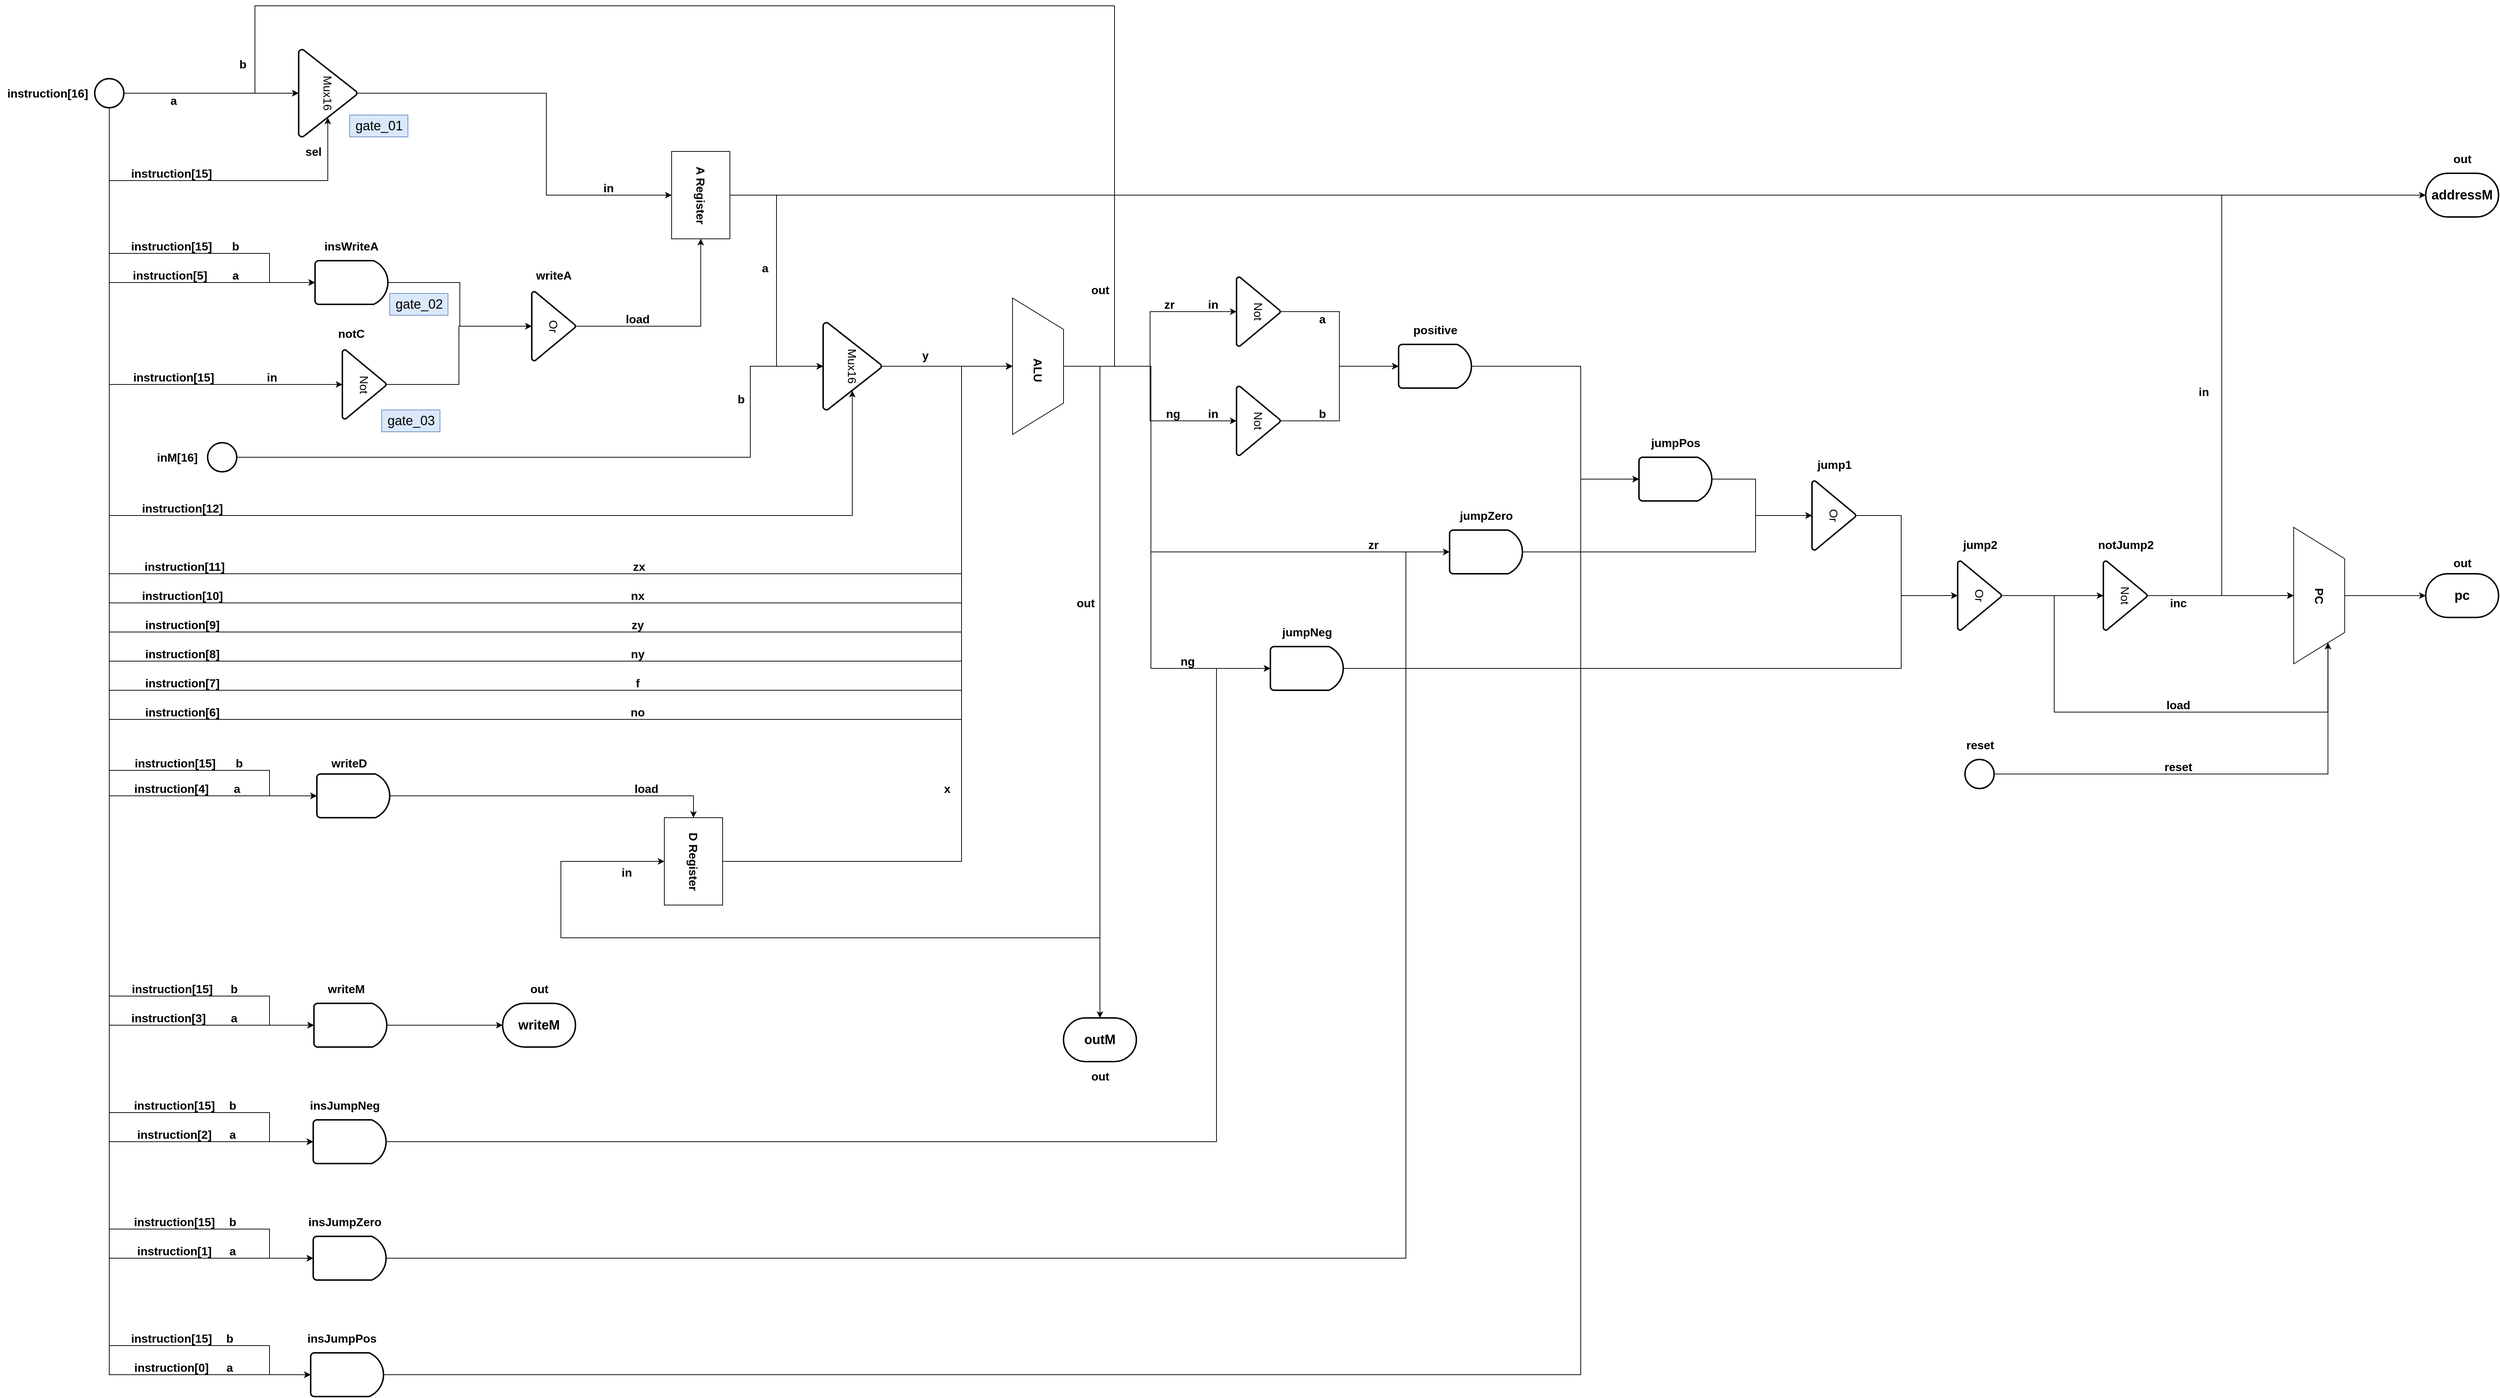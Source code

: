 <mxfile version="17.4.6" type="device"><diagram id="M8ErJZarfprn00fFAe0b" name="Page-1"><mxGraphModel dx="3550" dy="1270" grid="1" gridSize="10" guides="1" tooltips="1" connect="1" arrows="1" fold="1" page="1" pageScale="1" pageWidth="827" pageHeight="1169" math="0" shadow="0"><root><mxCell id="0"/><mxCell id="1" parent="0"/><mxCell id="nbXC6So5q-EZ1UPwCd8--90" style="edgeStyle=orthogonalEdgeStyle;rounded=0;orthogonalLoop=1;jettySize=auto;html=1;fontSize=16;entryX=0.5;entryY=1;entryDx=0;entryDy=0;entryPerimeter=0;exitX=1;exitY=0.5;exitDx=0;exitDy=0;exitPerimeter=0;" parent="1" source="nbXC6So5q-EZ1UPwCd8--1" target="nbXC6So5q-EZ1UPwCd8--88" edge="1"><mxGeometry relative="1" as="geometry"><mxPoint x="850" y="660" as="targetPoint"/><mxPoint x="320" y="670" as="sourcePoint"/><Array as="points"><mxPoint x="940" y="680"/><mxPoint x="940" y="555"/></Array></mxGeometry></mxCell><mxCell id="nbXC6So5q-EZ1UPwCd8--1" value="" style="strokeWidth=2;html=1;shape=mxgraph.flowchart.start_2;whiteSpace=wrap;" parent="1" vertex="1"><mxGeometry x="195" y="660" width="40" height="40" as="geometry"/></mxCell><mxCell id="nbXC6So5q-EZ1UPwCd8--2" value="inM[16]" style="text;html=1;align=center;verticalAlign=middle;resizable=0;points=[];autosize=1;strokeColor=none;fillColor=none;fontStyle=1;fontSize=16;" parent="1" vertex="1"><mxGeometry x="117.5" y="670" width="70" height="20" as="geometry"/></mxCell><mxCell id="nbXC6So5q-EZ1UPwCd8--8" style="edgeStyle=orthogonalEdgeStyle;rounded=0;orthogonalLoop=1;jettySize=auto;html=1;fontSize=16;" parent="1" source="nbXC6So5q-EZ1UPwCd8--3" target="nbXC6So5q-EZ1UPwCd8--7" edge="1"><mxGeometry relative="1" as="geometry"/></mxCell><mxCell id="nbXC6So5q-EZ1UPwCd8--9" style="edgeStyle=orthogonalEdgeStyle;rounded=0;orthogonalLoop=1;jettySize=auto;html=1;entryX=0.78;entryY=0.5;entryDx=0;entryDy=0;entryPerimeter=0;fontSize=16;" parent="1" source="nbXC6So5q-EZ1UPwCd8--3" target="nbXC6So5q-EZ1UPwCd8--7" edge="1"><mxGeometry relative="1" as="geometry"><Array as="points"><mxPoint x="60" y="300"/><mxPoint x="360" y="300"/></Array></mxGeometry></mxCell><mxCell id="nbXC6So5q-EZ1UPwCd8--56" style="edgeStyle=orthogonalEdgeStyle;rounded=0;orthogonalLoop=1;jettySize=auto;html=1;entryX=0;entryY=0.5;entryDx=0;entryDy=0;entryPerimeter=0;fontSize=16;exitX=0.5;exitY=1;exitDx=0;exitDy=0;exitPerimeter=0;" parent="1" source="nbXC6So5q-EZ1UPwCd8--3" target="nbXC6So5q-EZ1UPwCd8--32" edge="1"><mxGeometry relative="1" as="geometry"/></mxCell><mxCell id="nbXC6So5q-EZ1UPwCd8--59" style="edgeStyle=orthogonalEdgeStyle;rounded=0;orthogonalLoop=1;jettySize=auto;html=1;entryX=0.5;entryY=1;entryDx=0;entryDy=0;entryPerimeter=0;fontSize=16;exitX=0.5;exitY=1;exitDx=0;exitDy=0;exitPerimeter=0;" parent="1" source="nbXC6So5q-EZ1UPwCd8--3" target="nbXC6So5q-EZ1UPwCd8--43" edge="1"><mxGeometry relative="1" as="geometry"/></mxCell><mxCell id="nbXC6So5q-EZ1UPwCd8--62" style="edgeStyle=orthogonalEdgeStyle;rounded=0;orthogonalLoop=1;jettySize=auto;html=1;entryX=0;entryY=0.5;entryDx=0;entryDy=0;entryPerimeter=0;fontSize=16;" parent="1" source="nbXC6So5q-EZ1UPwCd8--3" target="nbXC6So5q-EZ1UPwCd8--32" edge="1"><mxGeometry relative="1" as="geometry"><Array as="points"><mxPoint x="60" y="400"/><mxPoint x="280" y="400"/><mxPoint x="280" y="440"/></Array></mxGeometry></mxCell><mxCell id="nbXC6So5q-EZ1UPwCd8--84" style="edgeStyle=orthogonalEdgeStyle;rounded=0;orthogonalLoop=1;jettySize=auto;html=1;entryX=0;entryY=0.5;entryDx=0;entryDy=0;entryPerimeter=0;fontSize=16;" parent="1" source="nbXC6So5q-EZ1UPwCd8--3" target="nbXC6So5q-EZ1UPwCd8--22" edge="1"><mxGeometry relative="1" as="geometry"><Array as="points"><mxPoint x="60" y="1145"/></Array></mxGeometry></mxCell><mxCell id="nbXC6So5q-EZ1UPwCd8--85" style="edgeStyle=orthogonalEdgeStyle;rounded=0;orthogonalLoop=1;jettySize=auto;html=1;entryX=0;entryY=0.5;entryDx=0;entryDy=0;entryPerimeter=0;fontSize=16;" parent="1" source="nbXC6So5q-EZ1UPwCd8--3" target="nbXC6So5q-EZ1UPwCd8--22" edge="1"><mxGeometry relative="1" as="geometry"><Array as="points"><mxPoint x="60" y="1110"/><mxPoint x="280" y="1110"/><mxPoint x="280" y="1145"/></Array></mxGeometry></mxCell><mxCell id="nbXC6So5q-EZ1UPwCd8--86" style="edgeStyle=orthogonalEdgeStyle;rounded=0;orthogonalLoop=1;jettySize=auto;html=1;entryX=0;entryY=0.5;entryDx=0;entryDy=0;entryPerimeter=0;fontSize=16;" parent="1" source="nbXC6So5q-EZ1UPwCd8--3" target="nbXC6So5q-EZ1UPwCd8--13" edge="1"><mxGeometry relative="1" as="geometry"><Array as="points"><mxPoint x="60" y="1460"/></Array></mxGeometry></mxCell><mxCell id="nbXC6So5q-EZ1UPwCd8--87" style="edgeStyle=orthogonalEdgeStyle;rounded=0;orthogonalLoop=1;jettySize=auto;html=1;entryX=0;entryY=0.5;entryDx=0;entryDy=0;entryPerimeter=0;fontSize=16;" parent="1" source="nbXC6So5q-EZ1UPwCd8--3" target="nbXC6So5q-EZ1UPwCd8--13" edge="1"><mxGeometry relative="1" as="geometry"><Array as="points"><mxPoint x="60" y="1420"/><mxPoint x="280" y="1420"/><mxPoint x="280" y="1460"/></Array></mxGeometry></mxCell><mxCell id="nbXC6So5q-EZ1UPwCd8--95" style="edgeStyle=orthogonalEdgeStyle;rounded=0;orthogonalLoop=1;jettySize=auto;html=1;entryX=0.78;entryY=0.5;entryDx=0;entryDy=0;entryPerimeter=0;fontSize=16;startArrow=none;exitX=0.5;exitY=1;exitDx=0;exitDy=0;exitPerimeter=0;" parent="1" source="nbXC6So5q-EZ1UPwCd8--3" target="nbXC6So5q-EZ1UPwCd8--88" edge="1"><mxGeometry relative="1" as="geometry"><Array as="points"><mxPoint x="60" y="760"/><mxPoint x="1080" y="760"/></Array></mxGeometry></mxCell><mxCell id="nbXC6So5q-EZ1UPwCd8--103" style="edgeStyle=orthogonalEdgeStyle;rounded=0;orthogonalLoop=1;jettySize=auto;html=1;entryX=0.5;entryY=0;entryDx=0;entryDy=0;fontSize=16;startArrow=none;exitX=0.5;exitY=1;exitDx=0;exitDy=0;exitPerimeter=0;" parent="1" source="nbXC6So5q-EZ1UPwCd8--3" target="nbXC6So5q-EZ1UPwCd8--76" edge="1"><mxGeometry relative="1" as="geometry"><Array as="points"><mxPoint x="60" y="840"/><mxPoint x="1230" y="840"/><mxPoint x="1230" y="555"/></Array></mxGeometry></mxCell><mxCell id="nbXC6So5q-EZ1UPwCd8--104" style="edgeStyle=orthogonalEdgeStyle;rounded=0;orthogonalLoop=1;jettySize=auto;html=1;entryX=0.5;entryY=0;entryDx=0;entryDy=0;fontSize=16;" parent="1" source="nbXC6So5q-EZ1UPwCd8--3" target="nbXC6So5q-EZ1UPwCd8--76" edge="1"><mxGeometry relative="1" as="geometry"><Array as="points"><mxPoint x="60" y="880"/><mxPoint x="1230" y="880"/><mxPoint x="1230" y="555"/></Array></mxGeometry></mxCell><mxCell id="nbXC6So5q-EZ1UPwCd8--105" style="edgeStyle=orthogonalEdgeStyle;rounded=0;orthogonalLoop=1;jettySize=auto;html=1;entryX=0.5;entryY=0;entryDx=0;entryDy=0;fontSize=16;" parent="1" source="nbXC6So5q-EZ1UPwCd8--3" target="nbXC6So5q-EZ1UPwCd8--76" edge="1"><mxGeometry relative="1" as="geometry"><Array as="points"><mxPoint x="60" y="920"/><mxPoint x="1230" y="920"/><mxPoint x="1230" y="555"/></Array></mxGeometry></mxCell><mxCell id="nbXC6So5q-EZ1UPwCd8--106" style="edgeStyle=orthogonalEdgeStyle;rounded=0;orthogonalLoop=1;jettySize=auto;html=1;entryX=0.5;entryY=0;entryDx=0;entryDy=0;fontSize=16;startArrow=none;exitX=0.5;exitY=1;exitDx=0;exitDy=0;exitPerimeter=0;" parent="1" source="nbXC6So5q-EZ1UPwCd8--3" target="nbXC6So5q-EZ1UPwCd8--76" edge="1"><mxGeometry relative="1" as="geometry"><Array as="points"><mxPoint x="60" y="960"/><mxPoint x="1230" y="960"/><mxPoint x="1230" y="555"/></Array></mxGeometry></mxCell><mxCell id="nbXC6So5q-EZ1UPwCd8--107" style="edgeStyle=orthogonalEdgeStyle;rounded=0;orthogonalLoop=1;jettySize=auto;html=1;entryX=0.5;entryY=0;entryDx=0;entryDy=0;fontSize=16;" parent="1" source="nbXC6So5q-EZ1UPwCd8--3" target="nbXC6So5q-EZ1UPwCd8--76" edge="1"><mxGeometry relative="1" as="geometry"><Array as="points"><mxPoint x="60" y="1000"/><mxPoint x="1230" y="1000"/><mxPoint x="1230" y="555"/></Array></mxGeometry></mxCell><mxCell id="nbXC6So5q-EZ1UPwCd8--108" style="edgeStyle=orthogonalEdgeStyle;rounded=0;orthogonalLoop=1;jettySize=auto;html=1;entryX=0.5;entryY=0;entryDx=0;entryDy=0;fontSize=16;startArrow=none;exitX=0.5;exitY=1;exitDx=0;exitDy=0;exitPerimeter=0;" parent="1" source="nbXC6So5q-EZ1UPwCd8--3" target="nbXC6So5q-EZ1UPwCd8--76" edge="1"><mxGeometry relative="1" as="geometry"><Array as="points"><mxPoint x="60" y="1040"/><mxPoint x="1230" y="1040"/><mxPoint x="1230" y="555"/></Array></mxGeometry></mxCell><mxCell id="7ASzj6v2sNFbcgBbg1hA-2" style="edgeStyle=orthogonalEdgeStyle;rounded=0;orthogonalLoop=1;jettySize=auto;html=1;entryX=0;entryY=0.5;entryDx=0;entryDy=0;entryPerimeter=0;" edge="1" parent="1" source="nbXC6So5q-EZ1UPwCd8--3" target="7ASzj6v2sNFbcgBbg1hA-1"><mxGeometry relative="1" as="geometry"><Array as="points"><mxPoint x="60" y="1620"/></Array></mxGeometry></mxCell><mxCell id="7ASzj6v2sNFbcgBbg1hA-3" style="edgeStyle=orthogonalEdgeStyle;rounded=0;orthogonalLoop=1;jettySize=auto;html=1;entryX=0;entryY=0.5;entryDx=0;entryDy=0;entryPerimeter=0;" edge="1" parent="1" source="nbXC6So5q-EZ1UPwCd8--3" target="7ASzj6v2sNFbcgBbg1hA-1"><mxGeometry relative="1" as="geometry"><Array as="points"><mxPoint x="60" y="1580"/><mxPoint x="280" y="1580"/><mxPoint x="280" y="1620"/></Array></mxGeometry></mxCell><mxCell id="7ASzj6v2sNFbcgBbg1hA-16" style="edgeStyle=orthogonalEdgeStyle;rounded=0;orthogonalLoop=1;jettySize=auto;html=1;entryX=0;entryY=0.5;entryDx=0;entryDy=0;entryPerimeter=0;" edge="1" parent="1" source="nbXC6So5q-EZ1UPwCd8--3" target="7ASzj6v2sNFbcgBbg1hA-10"><mxGeometry relative="1" as="geometry"><Array as="points"><mxPoint x="60" y="1780"/></Array></mxGeometry></mxCell><mxCell id="7ASzj6v2sNFbcgBbg1hA-17" style="edgeStyle=orthogonalEdgeStyle;rounded=0;orthogonalLoop=1;jettySize=auto;html=1;entryX=0;entryY=0.5;entryDx=0;entryDy=0;entryPerimeter=0;" edge="1" parent="1" source="nbXC6So5q-EZ1UPwCd8--3" target="7ASzj6v2sNFbcgBbg1hA-10"><mxGeometry relative="1" as="geometry"><Array as="points"><mxPoint x="60" y="1740"/><mxPoint x="280" y="1740"/><mxPoint x="280" y="1780"/></Array></mxGeometry></mxCell><mxCell id="7ASzj6v2sNFbcgBbg1hA-26" style="edgeStyle=orthogonalEdgeStyle;rounded=0;orthogonalLoop=1;jettySize=auto;html=1;entryX=0;entryY=0.5;entryDx=0;entryDy=0;entryPerimeter=0;" edge="1" parent="1" source="nbXC6So5q-EZ1UPwCd8--3" target="7ASzj6v2sNFbcgBbg1hA-20"><mxGeometry relative="1" as="geometry"><mxPoint x="-150" y="790" as="targetPoint"/><Array as="points"><mxPoint x="60" y="1940"/></Array></mxGeometry></mxCell><mxCell id="7ASzj6v2sNFbcgBbg1hA-27" style="edgeStyle=orthogonalEdgeStyle;rounded=0;orthogonalLoop=1;jettySize=auto;html=1;exitX=0.5;exitY=1;exitDx=0;exitDy=0;exitPerimeter=0;entryX=0;entryY=0.5;entryDx=0;entryDy=0;entryPerimeter=0;" edge="1" parent="1" source="nbXC6So5q-EZ1UPwCd8--3" target="7ASzj6v2sNFbcgBbg1hA-20"><mxGeometry relative="1" as="geometry"><mxPoint x="-110" y="830" as="targetPoint"/><Array as="points"><mxPoint x="60" y="1900"/><mxPoint x="280" y="1900"/><mxPoint x="280" y="1940"/></Array></mxGeometry></mxCell><mxCell id="nbXC6So5q-EZ1UPwCd8--3" value="" style="strokeWidth=2;html=1;shape=mxgraph.flowchart.start_2;whiteSpace=wrap;" parent="1" vertex="1"><mxGeometry x="40" y="160" width="40" height="40" as="geometry"/></mxCell><mxCell id="nbXC6So5q-EZ1UPwCd8--4" value="instruction[16]" style="text;html=1;align=center;verticalAlign=middle;resizable=0;points=[];autosize=1;strokeColor=none;fillColor=none;fontStyle=1;fontSize=16;" parent="1" vertex="1"><mxGeometry x="-90" y="170" width="130" height="20" as="geometry"/></mxCell><mxCell id="7ASzj6v2sNFbcgBbg1hA-62" style="edgeStyle=orthogonalEdgeStyle;rounded=0;orthogonalLoop=1;jettySize=auto;html=1;entryX=0;entryY=0.75;entryDx=0;entryDy=0;" edge="1" parent="1" source="nbXC6So5q-EZ1UPwCd8--5" target="7ASzj6v2sNFbcgBbg1hA-58"><mxGeometry relative="1" as="geometry"/></mxCell><mxCell id="nbXC6So5q-EZ1UPwCd8--5" value="" style="strokeWidth=2;html=1;shape=mxgraph.flowchart.start_2;whiteSpace=wrap;" parent="1" vertex="1"><mxGeometry x="2607.5" y="1095" width="40" height="40" as="geometry"/></mxCell><mxCell id="nbXC6So5q-EZ1UPwCd8--6" value="reset" style="text;html=1;align=center;verticalAlign=middle;resizable=0;points=[];autosize=1;strokeColor=none;fillColor=none;fontStyle=1;fontSize=16;" parent="1" vertex="1"><mxGeometry x="2602.5" y="1065" width="50" height="20" as="geometry"/></mxCell><mxCell id="nbXC6So5q-EZ1UPwCd8--67" style="edgeStyle=orthogonalEdgeStyle;rounded=0;orthogonalLoop=1;jettySize=auto;html=1;entryX=0;entryY=0.5;entryDx=0;entryDy=0;fontSize=16;" parent="1" source="nbXC6So5q-EZ1UPwCd8--7" target="nbXC6So5q-EZ1UPwCd8--65" edge="1"><mxGeometry relative="1" as="geometry"><Array as="points"><mxPoint x="660" y="180"/><mxPoint x="660" y="320"/></Array></mxGeometry></mxCell><mxCell id="nbXC6So5q-EZ1UPwCd8--7" value="Mux16" style="strokeWidth=2;html=1;shape=mxgraph.flowchart.extract_or_measurement;whiteSpace=wrap;fontSize=16;rotation=90;" parent="1" vertex="1"><mxGeometry x="300" y="140" width="120" height="80" as="geometry"/></mxCell><mxCell id="nbXC6So5q-EZ1UPwCd8--10" value="instruction[15]" style="text;html=1;align=center;verticalAlign=middle;resizable=0;points=[];autosize=1;strokeColor=none;fillColor=none;fontSize=16;fontStyle=1" parent="1" vertex="1"><mxGeometry x="80" y="280" width="130" height="20" as="geometry"/></mxCell><mxCell id="nbXC6So5q-EZ1UPwCd8--11" value="a" style="text;html=1;align=center;verticalAlign=middle;resizable=0;points=[];autosize=1;strokeColor=none;fillColor=none;fontSize=16;fontStyle=1" parent="1" vertex="1"><mxGeometry x="137.5" y="180" width="20" height="20" as="geometry"/></mxCell><mxCell id="nbXC6So5q-EZ1UPwCd8--12" value="sel" style="text;html=1;align=center;verticalAlign=middle;resizable=0;points=[];autosize=1;strokeColor=none;fillColor=none;fontSize=16;fontStyle=1" parent="1" vertex="1"><mxGeometry x="320" y="250" width="40" height="20" as="geometry"/></mxCell><mxCell id="7ASzj6v2sNFbcgBbg1hA-68" style="edgeStyle=orthogonalEdgeStyle;rounded=0;orthogonalLoop=1;jettySize=auto;html=1;entryX=0;entryY=0.5;entryDx=0;entryDy=0;entryPerimeter=0;fontSize=18;" edge="1" parent="1" source="nbXC6So5q-EZ1UPwCd8--13" target="7ASzj6v2sNFbcgBbg1hA-67"><mxGeometry relative="1" as="geometry"/></mxCell><mxCell id="nbXC6So5q-EZ1UPwCd8--13" value="" style="strokeWidth=2;html=1;shape=mxgraph.flowchart.delay;whiteSpace=wrap;fontSize=16;" parent="1" vertex="1"><mxGeometry x="341" y="1430" width="100" height="60" as="geometry"/></mxCell><mxCell id="nbXC6So5q-EZ1UPwCd8--15" value="instruction[3]" style="text;html=1;align=center;verticalAlign=middle;resizable=0;points=[];autosize=1;strokeColor=none;fillColor=none;fontSize=16;fontStyle=1" parent="1" vertex="1"><mxGeometry x="81" y="1440" width="120" height="20" as="geometry"/></mxCell><mxCell id="nbXC6So5q-EZ1UPwCd8--17" value="a" style="text;html=1;align=center;verticalAlign=middle;resizable=0;points=[];autosize=1;strokeColor=none;fillColor=none;fontSize=16;fontStyle=1" parent="1" vertex="1"><mxGeometry x="221" y="1440" width="20" height="20" as="geometry"/></mxCell><mxCell id="nbXC6So5q-EZ1UPwCd8--21" value="b" style="text;html=1;align=center;verticalAlign=middle;resizable=0;points=[];autosize=1;strokeColor=none;fillColor=none;fontSize=16;fontStyle=1" parent="1" vertex="1"><mxGeometry x="216" y="1400" width="30" height="20" as="geometry"/></mxCell><mxCell id="nbXC6So5q-EZ1UPwCd8--101" style="edgeStyle=orthogonalEdgeStyle;rounded=0;orthogonalLoop=1;jettySize=auto;html=1;exitX=1;exitY=0.5;exitDx=0;exitDy=0;exitPerimeter=0;entryX=0.5;entryY=0;entryDx=0;entryDy=0;fontSize=16;" parent="1" source="nbXC6So5q-EZ1UPwCd8--22" target="nbXC6So5q-EZ1UPwCd8--71" edge="1"><mxGeometry relative="1" as="geometry"/></mxCell><mxCell id="nbXC6So5q-EZ1UPwCd8--22" value="" style="strokeWidth=2;html=1;shape=mxgraph.flowchart.delay;whiteSpace=wrap;fontSize=16;" parent="1" vertex="1"><mxGeometry x="345" y="1115" width="100" height="60" as="geometry"/></mxCell><mxCell id="nbXC6So5q-EZ1UPwCd8--23" value="instruction[4]" style="text;html=1;align=center;verticalAlign=middle;resizable=0;points=[];autosize=1;strokeColor=none;fillColor=none;fontSize=16;fontStyle=1" parent="1" vertex="1"><mxGeometry x="85" y="1125" width="120" height="20" as="geometry"/></mxCell><mxCell id="nbXC6So5q-EZ1UPwCd8--25" value="a" style="text;html=1;align=center;verticalAlign=middle;resizable=0;points=[];autosize=1;strokeColor=none;fillColor=none;fontSize=16;fontStyle=1" parent="1" vertex="1"><mxGeometry x="225" y="1125" width="20" height="20" as="geometry"/></mxCell><mxCell id="nbXC6So5q-EZ1UPwCd8--26" value="instruction[15]" style="text;html=1;align=center;verticalAlign=middle;resizable=0;points=[];autosize=1;strokeColor=none;fillColor=none;fontSize=16;fontStyle=1" parent="1" vertex="1"><mxGeometry x="81" y="1400" width="130" height="20" as="geometry"/></mxCell><mxCell id="nbXC6So5q-EZ1UPwCd8--28" value="b" style="text;html=1;align=center;verticalAlign=middle;resizable=0;points=[];autosize=1;strokeColor=none;fillColor=none;fontSize=16;fontStyle=1" parent="1" vertex="1"><mxGeometry x="222.5" y="1090" width="30" height="20" as="geometry"/></mxCell><mxCell id="nbXC6So5q-EZ1UPwCd8--29" value="instruction[15]" style="text;html=1;align=center;verticalAlign=middle;resizable=0;points=[];autosize=1;strokeColor=none;fillColor=none;fontSize=16;fontStyle=1" parent="1" vertex="1"><mxGeometry x="85" y="1090" width="130" height="20" as="geometry"/></mxCell><mxCell id="nbXC6So5q-EZ1UPwCd8--50" value="" style="edgeStyle=orthogonalEdgeStyle;rounded=0;orthogonalLoop=1;jettySize=auto;html=1;fontSize=16;entryX=0.5;entryY=1;entryDx=0;entryDy=0;entryPerimeter=0;" parent="1" source="nbXC6So5q-EZ1UPwCd8--32" target="nbXC6So5q-EZ1UPwCd8--49" edge="1"><mxGeometry relative="1" as="geometry"/></mxCell><mxCell id="nbXC6So5q-EZ1UPwCd8--32" value="" style="strokeWidth=2;html=1;shape=mxgraph.flowchart.delay;whiteSpace=wrap;fontSize=16;" parent="1" vertex="1"><mxGeometry x="342.5" y="410" width="100" height="60" as="geometry"/></mxCell><mxCell id="nbXC6So5q-EZ1UPwCd8--35" value="instruction[15]" style="text;html=1;align=center;verticalAlign=middle;resizable=0;points=[];autosize=1;strokeColor=none;fillColor=none;fontSize=16;fontStyle=1" parent="1" vertex="1"><mxGeometry x="80" y="380" width="130" height="20" as="geometry"/></mxCell><mxCell id="nbXC6So5q-EZ1UPwCd8--36" value="b" style="text;html=1;align=center;verticalAlign=middle;resizable=0;points=[];autosize=1;strokeColor=none;fillColor=none;fontSize=16;fontStyle=1" parent="1" vertex="1"><mxGeometry x="217.5" y="380" width="30" height="20" as="geometry"/></mxCell><mxCell id="nbXC6So5q-EZ1UPwCd8--37" value="instruction[5]" style="text;html=1;align=center;verticalAlign=middle;resizable=0;points=[];autosize=1;strokeColor=none;fillColor=none;fontSize=16;fontStyle=1" parent="1" vertex="1"><mxGeometry x="82.5" y="420" width="120" height="20" as="geometry"/></mxCell><mxCell id="nbXC6So5q-EZ1UPwCd8--38" value="a" style="text;html=1;align=center;verticalAlign=middle;resizable=0;points=[];autosize=1;strokeColor=none;fillColor=none;fontSize=16;fontStyle=1" parent="1" vertex="1"><mxGeometry x="222.5" y="420" width="20" height="20" as="geometry"/></mxCell><mxCell id="nbXC6So5q-EZ1UPwCd8--39" value="writeM" style="text;html=1;align=center;verticalAlign=middle;resizable=0;points=[];autosize=1;strokeColor=none;fillColor=none;fontSize=16;fontStyle=1" parent="1" vertex="1"><mxGeometry x="350" y="1400" width="70" height="20" as="geometry"/></mxCell><mxCell id="nbXC6So5q-EZ1UPwCd8--40" value="writeD" style="text;html=1;align=center;verticalAlign=middle;resizable=0;points=[];autosize=1;strokeColor=none;fillColor=none;fontSize=16;fontStyle=1" parent="1" vertex="1"><mxGeometry x="359" y="1090" width="60" height="20" as="geometry"/></mxCell><mxCell id="nbXC6So5q-EZ1UPwCd8--41" value="insWriteA" style="text;html=1;align=center;verticalAlign=middle;resizable=0;points=[];autosize=1;strokeColor=none;fillColor=none;fontSize=16;fontStyle=1" parent="1" vertex="1"><mxGeometry x="346.5" y="380" width="90" height="20" as="geometry"/></mxCell><mxCell id="nbXC6So5q-EZ1UPwCd8--51" style="edgeStyle=orthogonalEdgeStyle;rounded=0;orthogonalLoop=1;jettySize=auto;html=1;fontSize=16;" parent="1" source="nbXC6So5q-EZ1UPwCd8--43" target="nbXC6So5q-EZ1UPwCd8--49" edge="1"><mxGeometry relative="1" as="geometry"/></mxCell><mxCell id="nbXC6So5q-EZ1UPwCd8--43" value="Not" style="strokeWidth=2;html=1;shape=mxgraph.flowchart.extract_or_measurement;whiteSpace=wrap;fontSize=16;rotation=90;" parent="1" vertex="1"><mxGeometry x="362.5" y="550" width="95" height="60" as="geometry"/></mxCell><mxCell id="nbXC6So5q-EZ1UPwCd8--45" value="instruction[15]" style="text;html=1;align=center;verticalAlign=middle;resizable=0;points=[];autosize=1;strokeColor=none;fillColor=none;fontSize=16;fontStyle=1" parent="1" vertex="1"><mxGeometry x="82.5" y="560" width="130" height="20" as="geometry"/></mxCell><mxCell id="nbXC6So5q-EZ1UPwCd8--48" value="in" style="text;html=1;align=center;verticalAlign=middle;resizable=0;points=[];autosize=1;strokeColor=none;fillColor=none;fontSize=16;fontStyle=1" parent="1" vertex="1"><mxGeometry x="267.5" y="560" width="30" height="20" as="geometry"/></mxCell><mxCell id="nbXC6So5q-EZ1UPwCd8--68" style="edgeStyle=orthogonalEdgeStyle;rounded=0;orthogonalLoop=1;jettySize=auto;html=1;entryX=0.5;entryY=1;entryDx=0;entryDy=0;fontSize=16;" parent="1" source="nbXC6So5q-EZ1UPwCd8--49" target="nbXC6So5q-EZ1UPwCd8--65" edge="1"><mxGeometry relative="1" as="geometry"/></mxCell><mxCell id="nbXC6So5q-EZ1UPwCd8--49" value="Or" style="strokeWidth=2;html=1;shape=mxgraph.flowchart.extract_or_measurement;whiteSpace=wrap;fontSize=16;rotation=90;" parent="1" vertex="1"><mxGeometry x="622.5" y="470" width="95" height="60" as="geometry"/></mxCell><mxCell id="nbXC6So5q-EZ1UPwCd8--52" value="notC" style="text;html=1;align=center;verticalAlign=middle;resizable=0;points=[];autosize=1;strokeColor=none;fillColor=none;fontSize=16;fontStyle=1" parent="1" vertex="1"><mxGeometry x="366.5" y="500" width="50" height="20" as="geometry"/></mxCell><mxCell id="nbXC6So5q-EZ1UPwCd8--53" value="writeA" style="text;html=1;align=center;verticalAlign=middle;resizable=0;points=[];autosize=1;strokeColor=none;fillColor=none;fontSize=16;fontStyle=1" parent="1" vertex="1"><mxGeometry x="640" y="420" width="60" height="20" as="geometry"/></mxCell><mxCell id="nbXC6So5q-EZ1UPwCd8--92" style="edgeStyle=orthogonalEdgeStyle;rounded=0;orthogonalLoop=1;jettySize=auto;html=1;entryX=0.5;entryY=1;entryDx=0;entryDy=0;entryPerimeter=0;fontSize=16;" parent="1" source="nbXC6So5q-EZ1UPwCd8--65" target="nbXC6So5q-EZ1UPwCd8--88" edge="1"><mxGeometry relative="1" as="geometry"/></mxCell><mxCell id="7ASzj6v2sNFbcgBbg1hA-63" style="edgeStyle=orthogonalEdgeStyle;rounded=0;orthogonalLoop=1;jettySize=auto;html=1;entryX=0.5;entryY=0;entryDx=0;entryDy=0;" edge="1" parent="1" source="nbXC6So5q-EZ1UPwCd8--65" target="7ASzj6v2sNFbcgBbg1hA-58"><mxGeometry relative="1" as="geometry"><mxPoint x="2490" y="330" as="targetPoint"/><Array as="points"><mxPoint x="2960" y="320"/><mxPoint x="2960" y="870"/></Array></mxGeometry></mxCell><mxCell id="7ASzj6v2sNFbcgBbg1hA-73" style="edgeStyle=orthogonalEdgeStyle;rounded=0;orthogonalLoop=1;jettySize=auto;html=1;fontSize=18;entryX=0;entryY=0.5;entryDx=0;entryDy=0;entryPerimeter=0;" edge="1" parent="1" source="nbXC6So5q-EZ1UPwCd8--65" target="7ASzj6v2sNFbcgBbg1hA-72"><mxGeometry relative="1" as="geometry"><mxPoint x="2450" y="290" as="targetPoint"/></mxGeometry></mxCell><mxCell id="nbXC6So5q-EZ1UPwCd8--65" value="" style="rounded=0;whiteSpace=wrap;html=1;fontSize=16;" parent="1" vertex="1"><mxGeometry x="832" y="260" width="80" height="120" as="geometry"/></mxCell><mxCell id="nbXC6So5q-EZ1UPwCd8--66" value="A Register" style="text;html=1;align=center;verticalAlign=middle;resizable=0;points=[];autosize=1;strokeColor=none;fillColor=none;fontSize=16;fontStyle=1;rotation=90;" parent="1" vertex="1"><mxGeometry x="827" y="310" width="90" height="20" as="geometry"/></mxCell><mxCell id="nbXC6So5q-EZ1UPwCd8--69" value="in" style="text;html=1;align=center;verticalAlign=middle;resizable=0;points=[];autosize=1;strokeColor=none;fillColor=none;fontSize=16;fontStyle=1" parent="1" vertex="1"><mxGeometry x="730" y="300" width="30" height="20" as="geometry"/></mxCell><mxCell id="nbXC6So5q-EZ1UPwCd8--70" value="load" style="text;html=1;align=center;verticalAlign=middle;resizable=0;points=[];autosize=1;strokeColor=none;fillColor=none;fontSize=16;fontStyle=1" parent="1" vertex="1"><mxGeometry x="760" y="480" width="50" height="20" as="geometry"/></mxCell><mxCell id="nbXC6So5q-EZ1UPwCd8--82" style="edgeStyle=orthogonalEdgeStyle;rounded=0;orthogonalLoop=1;jettySize=auto;html=1;fontSize=16;exitX=1;exitY=0.5;exitDx=0;exitDy=0;entryX=0.5;entryY=0;entryDx=0;entryDy=0;" parent="1" source="nbXC6So5q-EZ1UPwCd8--71" target="nbXC6So5q-EZ1UPwCd8--76" edge="1"><mxGeometry relative="1" as="geometry"><mxPoint x="1310" y="700" as="targetPoint"/><Array as="points"><mxPoint x="1230" y="1235"/><mxPoint x="1230" y="555"/></Array></mxGeometry></mxCell><mxCell id="nbXC6So5q-EZ1UPwCd8--71" value="" style="rounded=0;whiteSpace=wrap;html=1;fontSize=16;" parent="1" vertex="1"><mxGeometry x="822" y="1175" width="80" height="120" as="geometry"/></mxCell><mxCell id="nbXC6So5q-EZ1UPwCd8--72" value="D Register" style="text;html=1;align=center;verticalAlign=middle;resizable=0;points=[];autosize=1;strokeColor=none;fillColor=none;fontSize=16;fontStyle=1;rotation=90;" parent="1" vertex="1"><mxGeometry x="812" y="1225" width="100" height="20" as="geometry"/></mxCell><mxCell id="nbXC6So5q-EZ1UPwCd8--74" value="load" style="text;html=1;align=center;verticalAlign=middle;resizable=0;points=[];autosize=1;strokeColor=none;fillColor=none;fontSize=16;fontStyle=1" parent="1" vertex="1"><mxGeometry x="772" y="1125" width="50" height="20" as="geometry"/></mxCell><mxCell id="nbXC6So5q-EZ1UPwCd8--78" style="edgeStyle=orthogonalEdgeStyle;rounded=0;orthogonalLoop=1;jettySize=auto;html=1;fontSize=16;exitX=0.5;exitY=1;exitDx=0;exitDy=0;entryX=0;entryY=0.5;entryDx=0;entryDy=0;" parent="1" source="nbXC6So5q-EZ1UPwCd8--76" target="nbXC6So5q-EZ1UPwCd8--71" edge="1"><mxGeometry relative="1" as="geometry"><mxPoint x="680" y="1260" as="targetPoint"/><Array as="points"><mxPoint x="1420" y="555"/><mxPoint x="1420" y="1340"/><mxPoint x="680" y="1340"/><mxPoint x="680" y="1235"/></Array></mxGeometry></mxCell><mxCell id="nbXC6So5q-EZ1UPwCd8--80" style="edgeStyle=orthogonalEdgeStyle;rounded=0;orthogonalLoop=1;jettySize=auto;html=1;entryX=0.5;entryY=1;entryDx=0;entryDy=0;entryPerimeter=0;fontSize=16;exitX=0.5;exitY=1;exitDx=0;exitDy=0;" parent="1" source="nbXC6So5q-EZ1UPwCd8--76" target="nbXC6So5q-EZ1UPwCd8--7" edge="1"><mxGeometry relative="1" as="geometry"><Array as="points"><mxPoint x="1440" y="555"/><mxPoint x="1440" y="60"/><mxPoint x="260" y="60"/><mxPoint x="260" y="180"/></Array></mxGeometry></mxCell><mxCell id="yuiBS9D33r2ZkIuVCsqU-2" style="edgeStyle=orthogonalEdgeStyle;rounded=0;orthogonalLoop=1;jettySize=auto;html=1;entryX=0.5;entryY=1;entryDx=0;entryDy=0;entryPerimeter=0;" parent="1" source="nbXC6So5q-EZ1UPwCd8--76" target="yuiBS9D33r2ZkIuVCsqU-1" edge="1"><mxGeometry relative="1" as="geometry"/></mxCell><mxCell id="yuiBS9D33r2ZkIuVCsqU-7" style="edgeStyle=orthogonalEdgeStyle;rounded=0;orthogonalLoop=1;jettySize=auto;html=1;fontSize=16;" parent="1" source="nbXC6So5q-EZ1UPwCd8--76" target="yuiBS9D33r2ZkIuVCsqU-6" edge="1"><mxGeometry relative="1" as="geometry"/></mxCell><mxCell id="7ASzj6v2sNFbcgBbg1hA-37" style="edgeStyle=orthogonalEdgeStyle;rounded=0;orthogonalLoop=1;jettySize=auto;html=1;exitX=0.5;exitY=1;exitDx=0;exitDy=0;entryX=0;entryY=0.5;entryDx=0;entryDy=0;entryPerimeter=0;" edge="1" parent="1" source="nbXC6So5q-EZ1UPwCd8--76" target="7ASzj6v2sNFbcgBbg1hA-38"><mxGeometry relative="1" as="geometry"><mxPoint x="1680" y="910" as="targetPoint"/><Array as="points"><mxPoint x="1490" y="555"/><mxPoint x="1490" y="810"/></Array></mxGeometry></mxCell><mxCell id="7ASzj6v2sNFbcgBbg1hA-41" style="edgeStyle=orthogonalEdgeStyle;rounded=0;orthogonalLoop=1;jettySize=auto;html=1;exitX=0.5;exitY=1;exitDx=0;exitDy=0;entryX=0;entryY=0.5;entryDx=0;entryDy=0;entryPerimeter=0;" edge="1" parent="1" source="nbXC6So5q-EZ1UPwCd8--76" target="7ASzj6v2sNFbcgBbg1hA-42"><mxGeometry relative="1" as="geometry"><mxPoint x="1490" y="1100" as="targetPoint"/><Array as="points"><mxPoint x="1490" y="555"/><mxPoint x="1490" y="970"/></Array></mxGeometry></mxCell><mxCell id="7ASzj6v2sNFbcgBbg1hA-70" style="edgeStyle=orthogonalEdgeStyle;rounded=0;orthogonalLoop=1;jettySize=auto;html=1;entryX=0.5;entryY=0;entryDx=0;entryDy=0;entryPerimeter=0;fontSize=18;" edge="1" parent="1" target="7ASzj6v2sNFbcgBbg1hA-69"><mxGeometry relative="1" as="geometry"><mxPoint x="1380" y="555" as="sourcePoint"/><Array as="points"><mxPoint x="1420" y="555"/></Array></mxGeometry></mxCell><mxCell id="nbXC6So5q-EZ1UPwCd8--76" value="" style="verticalLabelPosition=middle;verticalAlign=middle;html=1;shape=trapezoid;perimeter=trapezoidPerimeter;whiteSpace=wrap;size=0.23;arcSize=10;flipV=1;labelPosition=center;align=center;fontSize=16;rotation=-90;" parent="1" vertex="1"><mxGeometry x="1241.25" y="520" width="187.5" height="70" as="geometry"/></mxCell><mxCell id="nbXC6So5q-EZ1UPwCd8--77" value="ALU" style="text;html=1;align=center;verticalAlign=middle;resizable=0;points=[];autosize=1;strokeColor=none;fillColor=none;fontSize=16;fontStyle=1;rotation=90;" parent="1" vertex="1"><mxGeometry x="1310" y="550" width="50" height="20" as="geometry"/></mxCell><mxCell id="nbXC6So5q-EZ1UPwCd8--79" value="in" style="text;html=1;align=center;verticalAlign=middle;resizable=0;points=[];autosize=1;strokeColor=none;fillColor=none;fontSize=16;fontStyle=1" parent="1" vertex="1"><mxGeometry x="755" y="1240" width="30" height="20" as="geometry"/></mxCell><mxCell id="nbXC6So5q-EZ1UPwCd8--81" value="b" style="text;html=1;align=center;verticalAlign=middle;resizable=0;points=[];autosize=1;strokeColor=none;fillColor=none;fontSize=16;fontStyle=1" parent="1" vertex="1"><mxGeometry x="227.5" y="130" width="30" height="20" as="geometry"/></mxCell><mxCell id="nbXC6So5q-EZ1UPwCd8--83" value="x" style="text;html=1;align=center;verticalAlign=middle;resizable=0;points=[];autosize=1;strokeColor=none;fillColor=none;fontSize=16;fontStyle=1" parent="1" vertex="1"><mxGeometry x="1200" y="1125" width="20" height="20" as="geometry"/></mxCell><mxCell id="nbXC6So5q-EZ1UPwCd8--98" style="edgeStyle=orthogonalEdgeStyle;rounded=0;orthogonalLoop=1;jettySize=auto;html=1;entryX=0.5;entryY=0;entryDx=0;entryDy=0;fontSize=16;" parent="1" source="nbXC6So5q-EZ1UPwCd8--88" target="nbXC6So5q-EZ1UPwCd8--76" edge="1"><mxGeometry relative="1" as="geometry"/></mxCell><mxCell id="nbXC6So5q-EZ1UPwCd8--88" value="Mux16" style="strokeWidth=2;html=1;shape=mxgraph.flowchart.extract_or_measurement;whiteSpace=wrap;fontSize=16;rotation=90;" parent="1" vertex="1"><mxGeometry x="1020" y="515" width="120" height="80" as="geometry"/></mxCell><mxCell id="nbXC6So5q-EZ1UPwCd8--91" value="b" style="text;html=1;align=center;verticalAlign=middle;resizable=0;points=[];autosize=1;strokeColor=none;fillColor=none;fontSize=16;fontStyle=1" parent="1" vertex="1"><mxGeometry x="912" y="590" width="30" height="20" as="geometry"/></mxCell><mxCell id="nbXC6So5q-EZ1UPwCd8--93" value="a" style="text;html=1;align=center;verticalAlign=middle;resizable=0;points=[];autosize=1;strokeColor=none;fillColor=none;fontSize=16;fontStyle=1" parent="1" vertex="1"><mxGeometry x="950" y="410" width="20" height="20" as="geometry"/></mxCell><mxCell id="nbXC6So5q-EZ1UPwCd8--96" value="instruction[12]" style="text;html=1;align=center;verticalAlign=middle;resizable=0;points=[];autosize=1;strokeColor=none;fillColor=none;fontSize=16;fontStyle=1" parent="1" vertex="1"><mxGeometry x="95" y="740" width="130" height="20" as="geometry"/></mxCell><mxCell id="nbXC6So5q-EZ1UPwCd8--99" value="y" style="text;html=1;align=center;verticalAlign=middle;resizable=0;points=[];autosize=1;strokeColor=none;fillColor=none;fontSize=16;fontStyle=1" parent="1" vertex="1"><mxGeometry x="1170" y="530" width="20" height="20" as="geometry"/></mxCell><mxCell id="nbXC6So5q-EZ1UPwCd8--110" value="instruction[10]" style="text;html=1;align=center;verticalAlign=middle;resizable=0;points=[];autosize=1;strokeColor=none;fillColor=none;fontSize=16;fontStyle=1" parent="1" vertex="1"><mxGeometry x="95" y="860" width="130" height="20" as="geometry"/></mxCell><mxCell id="nbXC6So5q-EZ1UPwCd8--111" value="instruction[9]" style="text;html=1;align=center;verticalAlign=middle;resizable=0;points=[];autosize=1;strokeColor=none;fillColor=none;fontSize=16;fontStyle=1" parent="1" vertex="1"><mxGeometry x="100" y="900" width="120" height="20" as="geometry"/></mxCell><mxCell id="nbXC6So5q-EZ1UPwCd8--112" value="instruction[8]" style="text;html=1;align=center;verticalAlign=middle;resizable=0;points=[];autosize=1;strokeColor=none;fillColor=none;fontSize=16;fontStyle=1" parent="1" vertex="1"><mxGeometry x="100" y="940" width="120" height="20" as="geometry"/></mxCell><mxCell id="nbXC6So5q-EZ1UPwCd8--113" value="instruction[7]" style="text;html=1;align=center;verticalAlign=middle;resizable=0;points=[];autosize=1;strokeColor=none;fillColor=none;fontSize=16;fontStyle=1" parent="1" vertex="1"><mxGeometry x="100" y="980" width="120" height="20" as="geometry"/></mxCell><mxCell id="nbXC6So5q-EZ1UPwCd8--114" value="instruction[6]" style="text;html=1;align=center;verticalAlign=middle;resizable=0;points=[];autosize=1;strokeColor=none;fillColor=none;fontSize=16;fontStyle=1" parent="1" vertex="1"><mxGeometry x="100" y="1020" width="120" height="20" as="geometry"/></mxCell><mxCell id="nbXC6So5q-EZ1UPwCd8--109" value="instruction[11]" style="text;html=1;align=center;verticalAlign=middle;resizable=0;points=[];autosize=1;strokeColor=none;fillColor=none;fontSize=16;fontStyle=1" parent="1" vertex="1"><mxGeometry x="97.5" y="820" width="130" height="20" as="geometry"/></mxCell><mxCell id="nbXC6So5q-EZ1UPwCd8--118" value="zx" style="text;html=1;align=center;verticalAlign=middle;resizable=0;points=[];autosize=1;strokeColor=none;fillColor=none;fontSize=16;fontStyle=1" parent="1" vertex="1"><mxGeometry x="772" y="820" width="30" height="20" as="geometry"/></mxCell><mxCell id="nbXC6So5q-EZ1UPwCd8--119" value="nx" style="text;html=1;align=center;verticalAlign=middle;resizable=0;points=[];autosize=1;strokeColor=none;fillColor=none;fontSize=16;fontStyle=1" parent="1" vertex="1"><mxGeometry x="770" y="860" width="30" height="20" as="geometry"/></mxCell><mxCell id="nbXC6So5q-EZ1UPwCd8--120" value="zy" style="text;html=1;align=center;verticalAlign=middle;resizable=0;points=[];autosize=1;strokeColor=none;fillColor=none;fontSize=16;fontStyle=1" parent="1" vertex="1"><mxGeometry x="770" y="900" width="30" height="20" as="geometry"/></mxCell><mxCell id="nbXC6So5q-EZ1UPwCd8--121" value="ny" style="text;html=1;align=center;verticalAlign=middle;resizable=0;points=[];autosize=1;strokeColor=none;fillColor=none;fontSize=16;fontStyle=1" parent="1" vertex="1"><mxGeometry x="770" y="940" width="30" height="20" as="geometry"/></mxCell><mxCell id="nbXC6So5q-EZ1UPwCd8--123" value="f" style="text;html=1;align=center;verticalAlign=middle;resizable=0;points=[];autosize=1;strokeColor=none;fillColor=none;fontSize=16;fontStyle=1" parent="1" vertex="1"><mxGeometry x="775" y="980" width="20" height="20" as="geometry"/></mxCell><mxCell id="nbXC6So5q-EZ1UPwCd8--124" value="no" style="text;html=1;align=center;verticalAlign=middle;resizable=0;points=[];autosize=1;strokeColor=none;fillColor=none;fontSize=16;fontStyle=1" parent="1" vertex="1"><mxGeometry x="765" y="1020" width="40" height="20" as="geometry"/></mxCell><mxCell id="yuiBS9D33r2ZkIuVCsqU-13" style="edgeStyle=orthogonalEdgeStyle;rounded=0;orthogonalLoop=1;jettySize=auto;html=1;entryX=0;entryY=0.5;entryDx=0;entryDy=0;entryPerimeter=0;fontSize=16;" parent="1" source="yuiBS9D33r2ZkIuVCsqU-1" target="yuiBS9D33r2ZkIuVCsqU-12" edge="1"><mxGeometry relative="1" as="geometry"/></mxCell><mxCell id="yuiBS9D33r2ZkIuVCsqU-1" value="Not" style="strokeWidth=2;html=1;shape=mxgraph.flowchart.extract_or_measurement;whiteSpace=wrap;fontSize=16;rotation=90;" parent="1" vertex="1"><mxGeometry x="1590" y="450" width="95" height="60" as="geometry"/></mxCell><mxCell id="yuiBS9D33r2ZkIuVCsqU-3" value="in" style="text;html=1;align=center;verticalAlign=middle;resizable=0;points=[];autosize=1;strokeColor=none;fillColor=none;fontSize=16;fontStyle=1" parent="1" vertex="1"><mxGeometry x="1560" y="460" width="30" height="20" as="geometry"/></mxCell><mxCell id="yuiBS9D33r2ZkIuVCsqU-5" value="zr" style="text;html=1;align=center;verticalAlign=middle;resizable=0;points=[];autosize=1;strokeColor=none;fillColor=none;fontSize=16;fontStyle=1" parent="1" vertex="1"><mxGeometry x="1500" y="460" width="30" height="20" as="geometry"/></mxCell><mxCell id="yuiBS9D33r2ZkIuVCsqU-14" style="edgeStyle=orthogonalEdgeStyle;rounded=0;orthogonalLoop=1;jettySize=auto;html=1;entryX=0;entryY=0.5;entryDx=0;entryDy=0;entryPerimeter=0;fontSize=16;" parent="1" source="yuiBS9D33r2ZkIuVCsqU-6" target="yuiBS9D33r2ZkIuVCsqU-12" edge="1"><mxGeometry relative="1" as="geometry"/></mxCell><mxCell id="yuiBS9D33r2ZkIuVCsqU-6" value="Not" style="strokeWidth=2;html=1;shape=mxgraph.flowchart.extract_or_measurement;whiteSpace=wrap;fontSize=16;rotation=90;" parent="1" vertex="1"><mxGeometry x="1590" y="600" width="95" height="60" as="geometry"/></mxCell><mxCell id="yuiBS9D33r2ZkIuVCsqU-8" value="ng" style="text;html=1;align=center;verticalAlign=middle;resizable=0;points=[];autosize=1;strokeColor=none;fillColor=none;fontSize=16;fontStyle=1" parent="1" vertex="1"><mxGeometry x="1500" y="610" width="40" height="20" as="geometry"/></mxCell><mxCell id="yuiBS9D33r2ZkIuVCsqU-10" value="in" style="text;html=1;align=center;verticalAlign=middle;resizable=0;points=[];autosize=1;strokeColor=none;fillColor=none;fontSize=16;fontStyle=1" parent="1" vertex="1"><mxGeometry x="1560" y="610" width="30" height="20" as="geometry"/></mxCell><mxCell id="7ASzj6v2sNFbcgBbg1hA-32" style="edgeStyle=orthogonalEdgeStyle;rounded=0;orthogonalLoop=1;jettySize=auto;html=1;entryX=0;entryY=0.5;entryDx=0;entryDy=0;entryPerimeter=0;" edge="1" parent="1" source="yuiBS9D33r2ZkIuVCsqU-12" target="7ASzj6v2sNFbcgBbg1hA-31"><mxGeometry relative="1" as="geometry"><Array as="points"><mxPoint x="2080" y="555"/><mxPoint x="2080" y="710"/></Array></mxGeometry></mxCell><mxCell id="yuiBS9D33r2ZkIuVCsqU-12" value="" style="strokeWidth=2;html=1;shape=mxgraph.flowchart.delay;whiteSpace=wrap;fontSize=16;" parent="1" vertex="1"><mxGeometry x="1830" y="525" width="100" height="60" as="geometry"/></mxCell><mxCell id="yuiBS9D33r2ZkIuVCsqU-15" value="b" style="text;html=1;align=center;verticalAlign=middle;resizable=0;points=[];autosize=1;strokeColor=none;fillColor=none;fontSize=16;fontStyle=1" parent="1" vertex="1"><mxGeometry x="1710" y="610" width="30" height="20" as="geometry"/></mxCell><mxCell id="yuiBS9D33r2ZkIuVCsqU-16" value="a" style="text;html=1;align=center;verticalAlign=middle;resizable=0;points=[];autosize=1;strokeColor=none;fillColor=none;fontSize=16;fontStyle=1" parent="1" vertex="1"><mxGeometry x="1715" y="480" width="20" height="20" as="geometry"/></mxCell><mxCell id="yuiBS9D33r2ZkIuVCsqU-17" value="positive" style="text;html=1;align=center;verticalAlign=middle;resizable=0;points=[];autosize=1;strokeColor=none;fillColor=none;fontSize=16;fontStyle=1" parent="1" vertex="1"><mxGeometry x="1840" y="495" width="80" height="20" as="geometry"/></mxCell><mxCell id="7ASzj6v2sNFbcgBbg1hA-40" style="edgeStyle=orthogonalEdgeStyle;rounded=0;orthogonalLoop=1;jettySize=auto;html=1;entryX=0;entryY=0.5;entryDx=0;entryDy=0;entryPerimeter=0;" edge="1" parent="1" source="7ASzj6v2sNFbcgBbg1hA-1" target="7ASzj6v2sNFbcgBbg1hA-42"><mxGeometry relative="1" as="geometry"><mxPoint x="1550" y="1170" as="targetPoint"/><Array as="points"><mxPoint x="1580" y="1620"/><mxPoint x="1580" y="970"/></Array></mxGeometry></mxCell><mxCell id="7ASzj6v2sNFbcgBbg1hA-1" value="" style="strokeWidth=2;html=1;shape=mxgraph.flowchart.delay;whiteSpace=wrap;fontSize=16;" vertex="1" parent="1"><mxGeometry x="340" y="1590" width="100" height="60" as="geometry"/></mxCell><mxCell id="7ASzj6v2sNFbcgBbg1hA-4" value="instruction[15]" style="text;html=1;align=center;verticalAlign=middle;resizable=0;points=[];autosize=1;strokeColor=none;fillColor=none;fontSize=16;fontStyle=1" vertex="1" parent="1"><mxGeometry x="83.5" y="1560" width="130" height="20" as="geometry"/></mxCell><mxCell id="7ASzj6v2sNFbcgBbg1hA-5" value="instruction[2]" style="text;html=1;align=center;verticalAlign=middle;resizable=0;points=[];autosize=1;strokeColor=none;fillColor=none;fontSize=16;fontStyle=1" vertex="1" parent="1"><mxGeometry x="88.5" y="1600" width="120" height="20" as="geometry"/></mxCell><mxCell id="7ASzj6v2sNFbcgBbg1hA-6" value="b" style="text;html=1;align=center;verticalAlign=middle;resizable=0;points=[];autosize=1;strokeColor=none;fillColor=none;fontSize=16;fontStyle=1" vertex="1" parent="1"><mxGeometry x="213.5" y="1560" width="30" height="20" as="geometry"/></mxCell><mxCell id="7ASzj6v2sNFbcgBbg1hA-7" value="a" style="text;html=1;align=center;verticalAlign=middle;resizable=0;points=[];autosize=1;strokeColor=none;fillColor=none;fontSize=16;fontStyle=1" vertex="1" parent="1"><mxGeometry x="218.5" y="1600" width="20" height="20" as="geometry"/></mxCell><mxCell id="7ASzj6v2sNFbcgBbg1hA-9" value="insJumpNeg" style="text;html=1;align=center;verticalAlign=middle;resizable=0;points=[];autosize=1;strokeColor=none;fillColor=none;fontSize=16;fontStyle=1" vertex="1" parent="1"><mxGeometry x="327.5" y="1560" width="110" height="20" as="geometry"/></mxCell><mxCell id="7ASzj6v2sNFbcgBbg1hA-39" style="edgeStyle=orthogonalEdgeStyle;rounded=0;orthogonalLoop=1;jettySize=auto;html=1;entryX=0;entryY=0.5;entryDx=0;entryDy=0;entryPerimeter=0;" edge="1" parent="1" source="7ASzj6v2sNFbcgBbg1hA-10" target="7ASzj6v2sNFbcgBbg1hA-38"><mxGeometry relative="1" as="geometry"><mxPoint x="1740" y="1160" as="targetPoint"/><Array as="points"><mxPoint x="1840" y="1780"/><mxPoint x="1840" y="810"/></Array></mxGeometry></mxCell><mxCell id="7ASzj6v2sNFbcgBbg1hA-10" value="" style="strokeWidth=2;html=1;shape=mxgraph.flowchart.delay;whiteSpace=wrap;fontSize=16;" vertex="1" parent="1"><mxGeometry x="340" y="1750" width="100" height="60" as="geometry"/></mxCell><mxCell id="7ASzj6v2sNFbcgBbg1hA-11" value="instruction[15]" style="text;html=1;align=center;verticalAlign=middle;resizable=0;points=[];autosize=1;strokeColor=none;fillColor=none;fontSize=16;fontStyle=1" vertex="1" parent="1"><mxGeometry x="83.5" y="1720" width="130" height="20" as="geometry"/></mxCell><mxCell id="7ASzj6v2sNFbcgBbg1hA-12" value="instruction[1]" style="text;html=1;align=center;verticalAlign=middle;resizable=0;points=[];autosize=1;strokeColor=none;fillColor=none;fontSize=16;fontStyle=1" vertex="1" parent="1"><mxGeometry x="88.5" y="1760" width="120" height="20" as="geometry"/></mxCell><mxCell id="7ASzj6v2sNFbcgBbg1hA-13" value="b" style="text;html=1;align=center;verticalAlign=middle;resizable=0;points=[];autosize=1;strokeColor=none;fillColor=none;fontSize=16;fontStyle=1" vertex="1" parent="1"><mxGeometry x="213.5" y="1720" width="30" height="20" as="geometry"/></mxCell><mxCell id="7ASzj6v2sNFbcgBbg1hA-14" value="a" style="text;html=1;align=center;verticalAlign=middle;resizable=0;points=[];autosize=1;strokeColor=none;fillColor=none;fontSize=16;fontStyle=1" vertex="1" parent="1"><mxGeometry x="218.5" y="1760" width="20" height="20" as="geometry"/></mxCell><mxCell id="7ASzj6v2sNFbcgBbg1hA-15" value="insJumpZero" style="text;html=1;align=center;verticalAlign=middle;resizable=0;points=[];autosize=1;strokeColor=none;fillColor=none;fontSize=16;fontStyle=1" vertex="1" parent="1"><mxGeometry x="322.5" y="1720" width="120" height="20" as="geometry"/></mxCell><mxCell id="7ASzj6v2sNFbcgBbg1hA-30" style="edgeStyle=orthogonalEdgeStyle;rounded=0;orthogonalLoop=1;jettySize=auto;html=1;entryX=0;entryY=0.5;entryDx=0;entryDy=0;entryPerimeter=0;" edge="1" parent="1" source="7ASzj6v2sNFbcgBbg1hA-20" target="7ASzj6v2sNFbcgBbg1hA-31"><mxGeometry relative="1" as="geometry"><mxPoint x="1900" y="910" as="targetPoint"/><Array as="points"><mxPoint x="2080" y="1940"/><mxPoint x="2080" y="710"/></Array></mxGeometry></mxCell><mxCell id="7ASzj6v2sNFbcgBbg1hA-20" value="" style="strokeWidth=2;html=1;shape=mxgraph.flowchart.delay;whiteSpace=wrap;fontSize=16;" vertex="1" parent="1"><mxGeometry x="336.5" y="1910" width="100" height="60" as="geometry"/></mxCell><mxCell id="7ASzj6v2sNFbcgBbg1hA-21" value="instruction[15]" style="text;html=1;align=center;verticalAlign=middle;resizable=0;points=[];autosize=1;strokeColor=none;fillColor=none;fontSize=16;fontStyle=1" vertex="1" parent="1"><mxGeometry x="80" y="1880" width="130" height="20" as="geometry"/></mxCell><mxCell id="7ASzj6v2sNFbcgBbg1hA-22" value="instruction[0]" style="text;html=1;align=center;verticalAlign=middle;resizable=0;points=[];autosize=1;strokeColor=none;fillColor=none;fontSize=16;fontStyle=1" vertex="1" parent="1"><mxGeometry x="85" y="1920" width="120" height="20" as="geometry"/></mxCell><mxCell id="7ASzj6v2sNFbcgBbg1hA-23" value="b" style="text;html=1;align=center;verticalAlign=middle;resizable=0;points=[];autosize=1;strokeColor=none;fillColor=none;fontSize=16;fontStyle=1" vertex="1" parent="1"><mxGeometry x="210" y="1880" width="30" height="20" as="geometry"/></mxCell><mxCell id="7ASzj6v2sNFbcgBbg1hA-24" value="a" style="text;html=1;align=center;verticalAlign=middle;resizable=0;points=[];autosize=1;strokeColor=none;fillColor=none;fontSize=16;fontStyle=1" vertex="1" parent="1"><mxGeometry x="215" y="1920" width="20" height="20" as="geometry"/></mxCell><mxCell id="7ASzj6v2sNFbcgBbg1hA-25" value="insJumpPos" style="text;html=1;align=center;verticalAlign=middle;resizable=0;points=[];autosize=1;strokeColor=none;fillColor=none;fontSize=16;fontStyle=1" vertex="1" parent="1"><mxGeometry x="324" y="1880" width="110" height="20" as="geometry"/></mxCell><mxCell id="7ASzj6v2sNFbcgBbg1hA-49" style="edgeStyle=orthogonalEdgeStyle;rounded=0;orthogonalLoop=1;jettySize=auto;html=1;entryX=0.5;entryY=1;entryDx=0;entryDy=0;entryPerimeter=0;" edge="1" parent="1" source="7ASzj6v2sNFbcgBbg1hA-31" target="7ASzj6v2sNFbcgBbg1hA-47"><mxGeometry relative="1" as="geometry"><Array as="points"><mxPoint x="2320" y="710"/><mxPoint x="2320" y="760"/></Array></mxGeometry></mxCell><mxCell id="7ASzj6v2sNFbcgBbg1hA-31" value="" style="strokeWidth=2;html=1;shape=mxgraph.flowchart.delay;whiteSpace=wrap;fontSize=16;" vertex="1" parent="1"><mxGeometry x="2160" y="680" width="100" height="60" as="geometry"/></mxCell><mxCell id="7ASzj6v2sNFbcgBbg1hA-33" value="jumpPos" style="text;html=1;align=center;verticalAlign=middle;resizable=0;points=[];autosize=1;strokeColor=none;fillColor=none;fontSize=16;fontStyle=1" vertex="1" parent="1"><mxGeometry x="2170" y="650" width="80" height="20" as="geometry"/></mxCell><mxCell id="7ASzj6v2sNFbcgBbg1hA-34" value="out" style="text;html=1;align=center;verticalAlign=middle;resizable=0;points=[];autosize=1;strokeColor=none;fillColor=none;fontSize=16;fontStyle=1" vertex="1" parent="1"><mxGeometry x="1400" y="440" width="40" height="20" as="geometry"/></mxCell><mxCell id="7ASzj6v2sNFbcgBbg1hA-35" value="out" style="text;html=1;align=center;verticalAlign=middle;resizable=0;points=[];autosize=1;strokeColor=none;fillColor=none;fontSize=16;fontStyle=1" vertex="1" parent="1"><mxGeometry x="1380" y="870" width="40" height="20" as="geometry"/></mxCell><mxCell id="7ASzj6v2sNFbcgBbg1hA-48" style="edgeStyle=orthogonalEdgeStyle;rounded=0;orthogonalLoop=1;jettySize=auto;html=1;entryX=0.5;entryY=1;entryDx=0;entryDy=0;entryPerimeter=0;" edge="1" parent="1" source="7ASzj6v2sNFbcgBbg1hA-38" target="7ASzj6v2sNFbcgBbg1hA-47"><mxGeometry relative="1" as="geometry"><Array as="points"><mxPoint x="2320" y="810"/><mxPoint x="2320" y="760"/></Array></mxGeometry></mxCell><mxCell id="7ASzj6v2sNFbcgBbg1hA-38" value="" style="strokeWidth=2;html=1;shape=mxgraph.flowchart.delay;whiteSpace=wrap;fontSize=16;" vertex="1" parent="1"><mxGeometry x="1900" y="780" width="100" height="60" as="geometry"/></mxCell><mxCell id="7ASzj6v2sNFbcgBbg1hA-53" style="edgeStyle=orthogonalEdgeStyle;rounded=0;orthogonalLoop=1;jettySize=auto;html=1;entryX=0.5;entryY=1;entryDx=0;entryDy=0;entryPerimeter=0;" edge="1" parent="1" source="7ASzj6v2sNFbcgBbg1hA-42" target="7ASzj6v2sNFbcgBbg1hA-51"><mxGeometry relative="1" as="geometry"><Array as="points"><mxPoint x="2520" y="970"/><mxPoint x="2520" y="870"/></Array></mxGeometry></mxCell><mxCell id="7ASzj6v2sNFbcgBbg1hA-42" value="" style="strokeWidth=2;html=1;shape=mxgraph.flowchart.delay;whiteSpace=wrap;fontSize=16;" vertex="1" parent="1"><mxGeometry x="1654" y="940" width="100" height="60" as="geometry"/></mxCell><mxCell id="7ASzj6v2sNFbcgBbg1hA-43" value="zr" style="text;html=1;align=center;verticalAlign=middle;resizable=0;points=[];autosize=1;strokeColor=none;fillColor=none;fontSize=16;fontStyle=1" vertex="1" parent="1"><mxGeometry x="1780" y="790" width="30" height="20" as="geometry"/></mxCell><mxCell id="7ASzj6v2sNFbcgBbg1hA-44" value="ng" style="text;html=1;align=center;verticalAlign=middle;resizable=0;points=[];autosize=1;strokeColor=none;fillColor=none;fontSize=16;fontStyle=1" vertex="1" parent="1"><mxGeometry x="1520" y="950" width="40" height="20" as="geometry"/></mxCell><mxCell id="7ASzj6v2sNFbcgBbg1hA-45" value="jumpZero" style="text;html=1;align=center;verticalAlign=middle;resizable=0;points=[];autosize=1;strokeColor=none;fillColor=none;fontSize=16;fontStyle=1" vertex="1" parent="1"><mxGeometry x="1905" y="750" width="90" height="20" as="geometry"/></mxCell><mxCell id="7ASzj6v2sNFbcgBbg1hA-46" value="jumpNeg" style="text;html=1;align=center;verticalAlign=middle;resizable=0;points=[];autosize=1;strokeColor=none;fillColor=none;fontSize=16;fontStyle=1" vertex="1" parent="1"><mxGeometry x="1664" y="910" width="80" height="20" as="geometry"/></mxCell><mxCell id="7ASzj6v2sNFbcgBbg1hA-54" style="edgeStyle=orthogonalEdgeStyle;rounded=0;orthogonalLoop=1;jettySize=auto;html=1;entryX=0.5;entryY=1;entryDx=0;entryDy=0;entryPerimeter=0;" edge="1" parent="1" source="7ASzj6v2sNFbcgBbg1hA-47" target="7ASzj6v2sNFbcgBbg1hA-51"><mxGeometry relative="1" as="geometry"><Array as="points"><mxPoint x="2520" y="760"/><mxPoint x="2520" y="870"/></Array></mxGeometry></mxCell><mxCell id="7ASzj6v2sNFbcgBbg1hA-47" value="Or" style="strokeWidth=2;html=1;shape=mxgraph.flowchart.extract_or_measurement;whiteSpace=wrap;fontSize=16;rotation=90;" vertex="1" parent="1"><mxGeometry x="2380" y="730" width="95" height="60" as="geometry"/></mxCell><mxCell id="7ASzj6v2sNFbcgBbg1hA-50" value="jump1" style="text;html=1;align=center;verticalAlign=middle;resizable=0;points=[];autosize=1;strokeColor=none;fillColor=none;fontSize=16;fontStyle=1" vertex="1" parent="1"><mxGeometry x="2397.5" y="680" width="60" height="20" as="geometry"/></mxCell><mxCell id="7ASzj6v2sNFbcgBbg1hA-56" style="edgeStyle=orthogonalEdgeStyle;rounded=0;orthogonalLoop=1;jettySize=auto;html=1;entryX=0.5;entryY=1;entryDx=0;entryDy=0;entryPerimeter=0;" edge="1" parent="1" source="7ASzj6v2sNFbcgBbg1hA-51" target="7ASzj6v2sNFbcgBbg1hA-55"><mxGeometry relative="1" as="geometry"/></mxCell><mxCell id="7ASzj6v2sNFbcgBbg1hA-61" style="edgeStyle=orthogonalEdgeStyle;rounded=0;orthogonalLoop=1;jettySize=auto;html=1;entryX=0;entryY=0.75;entryDx=0;entryDy=0;" edge="1" parent="1" source="7ASzj6v2sNFbcgBbg1hA-51" target="7ASzj6v2sNFbcgBbg1hA-58"><mxGeometry relative="1" as="geometry"><Array as="points"><mxPoint x="2730" y="870"/><mxPoint x="2730" y="1030"/><mxPoint x="3106" y="1030"/></Array></mxGeometry></mxCell><mxCell id="7ASzj6v2sNFbcgBbg1hA-51" value="Or" style="strokeWidth=2;html=1;shape=mxgraph.flowchart.extract_or_measurement;whiteSpace=wrap;fontSize=16;rotation=90;" vertex="1" parent="1"><mxGeometry x="2580" y="840" width="95" height="60" as="geometry"/></mxCell><mxCell id="7ASzj6v2sNFbcgBbg1hA-52" value="jump2" style="text;html=1;align=center;verticalAlign=middle;resizable=0;points=[];autosize=1;strokeColor=none;fillColor=none;fontSize=16;fontStyle=1" vertex="1" parent="1"><mxGeometry x="2597.5" y="790" width="60" height="20" as="geometry"/></mxCell><mxCell id="7ASzj6v2sNFbcgBbg1hA-60" style="edgeStyle=orthogonalEdgeStyle;rounded=0;orthogonalLoop=1;jettySize=auto;html=1;exitX=0.5;exitY=0;exitDx=0;exitDy=0;exitPerimeter=0;entryX=0.5;entryY=0;entryDx=0;entryDy=0;" edge="1" parent="1" source="7ASzj6v2sNFbcgBbg1hA-55" target="7ASzj6v2sNFbcgBbg1hA-58"><mxGeometry relative="1" as="geometry"><Array as="points"><mxPoint x="3010" y="870"/><mxPoint x="3010" y="870"/></Array></mxGeometry></mxCell><mxCell id="7ASzj6v2sNFbcgBbg1hA-55" value="Not" style="strokeWidth=2;html=1;shape=mxgraph.flowchart.extract_or_measurement;whiteSpace=wrap;fontSize=16;rotation=90;" vertex="1" parent="1"><mxGeometry x="2780" y="840" width="95" height="60" as="geometry"/></mxCell><mxCell id="7ASzj6v2sNFbcgBbg1hA-57" value="notJump2" style="text;html=1;align=center;verticalAlign=middle;resizable=0;points=[];autosize=1;strokeColor=none;fillColor=none;fontSize=16;fontStyle=1" vertex="1" parent="1"><mxGeometry x="2782.5" y="790" width="90" height="20" as="geometry"/></mxCell><mxCell id="7ASzj6v2sNFbcgBbg1hA-65" style="edgeStyle=orthogonalEdgeStyle;rounded=0;orthogonalLoop=1;jettySize=auto;html=1;exitX=0.5;exitY=1;exitDx=0;exitDy=0;entryX=0;entryY=0.5;entryDx=0;entryDy=0;entryPerimeter=0;" edge="1" parent="1" source="7ASzj6v2sNFbcgBbg1hA-58" target="7ASzj6v2sNFbcgBbg1hA-66"><mxGeometry relative="1" as="geometry"><mxPoint x="3240" y="869.667" as="targetPoint"/></mxGeometry></mxCell><mxCell id="7ASzj6v2sNFbcgBbg1hA-58" value="" style="verticalLabelPosition=middle;verticalAlign=middle;html=1;shape=trapezoid;perimeter=trapezoidPerimeter;whiteSpace=wrap;size=0.23;arcSize=10;flipV=1;labelPosition=center;align=center;fontSize=16;rotation=-90;" vertex="1" parent="1"><mxGeometry x="3000" y="835" width="187.5" height="70" as="geometry"/></mxCell><mxCell id="7ASzj6v2sNFbcgBbg1hA-59" value="PC" style="text;html=1;align=center;verticalAlign=middle;resizable=0;points=[];autosize=1;strokeColor=none;fillColor=none;fontSize=16;fontStyle=1;rotation=90;" vertex="1" parent="1"><mxGeometry x="3073.75" y="860" width="40" height="20" as="geometry"/></mxCell><mxCell id="7ASzj6v2sNFbcgBbg1hA-66" value="&lt;b&gt;&lt;font style=&quot;font-size: 18px&quot;&gt;pc&lt;/font&gt;&lt;/b&gt;" style="strokeWidth=2;html=1;shape=mxgraph.flowchart.terminator;whiteSpace=wrap;" vertex="1" parent="1"><mxGeometry x="3240" y="840" width="100" height="60" as="geometry"/></mxCell><mxCell id="7ASzj6v2sNFbcgBbg1hA-67" value="&lt;b&gt;&lt;font style=&quot;font-size: 18px&quot;&gt;writeM&lt;/font&gt;&lt;/b&gt;" style="strokeWidth=2;html=1;shape=mxgraph.flowchart.terminator;whiteSpace=wrap;" vertex="1" parent="1"><mxGeometry x="600" y="1430" width="100" height="60" as="geometry"/></mxCell><mxCell id="7ASzj6v2sNFbcgBbg1hA-69" value="&lt;b&gt;&lt;font style=&quot;font-size: 18px&quot;&gt;outM&lt;/font&gt;&lt;/b&gt;" style="strokeWidth=2;html=1;shape=mxgraph.flowchart.terminator;whiteSpace=wrap;" vertex="1" parent="1"><mxGeometry x="1370" y="1450" width="100" height="60" as="geometry"/></mxCell><mxCell id="7ASzj6v2sNFbcgBbg1hA-72" value="&lt;b&gt;&lt;font style=&quot;font-size: 18px&quot;&gt;addressM&lt;/font&gt;&lt;/b&gt;" style="strokeWidth=2;html=1;shape=mxgraph.flowchart.terminator;whiteSpace=wrap;" vertex="1" parent="1"><mxGeometry x="3240" y="290" width="100" height="60" as="geometry"/></mxCell><mxCell id="7ASzj6v2sNFbcgBbg1hA-75" value="in" style="text;html=1;align=center;verticalAlign=middle;resizable=0;points=[];autosize=1;strokeColor=none;fillColor=none;fontSize=16;fontStyle=1" vertex="1" parent="1"><mxGeometry x="2920" y="580" width="30" height="20" as="geometry"/></mxCell><mxCell id="7ASzj6v2sNFbcgBbg1hA-76" value="inc" style="text;html=1;align=center;verticalAlign=middle;resizable=0;points=[];autosize=1;strokeColor=none;fillColor=none;fontSize=16;fontStyle=1" vertex="1" parent="1"><mxGeometry x="2880" y="870" width="40" height="20" as="geometry"/></mxCell><mxCell id="7ASzj6v2sNFbcgBbg1hA-77" value="load" style="text;html=1;align=center;verticalAlign=middle;resizable=0;points=[];autosize=1;strokeColor=none;fillColor=none;fontSize=16;fontStyle=1" vertex="1" parent="1"><mxGeometry x="2875" y="1010" width="50" height="20" as="geometry"/></mxCell><mxCell id="7ASzj6v2sNFbcgBbg1hA-78" value="reset" style="text;html=1;align=center;verticalAlign=middle;resizable=0;points=[];autosize=1;strokeColor=none;fillColor=none;fontSize=16;fontStyle=1" vertex="1" parent="1"><mxGeometry x="2875" y="1095" width="50" height="20" as="geometry"/></mxCell><mxCell id="7ASzj6v2sNFbcgBbg1hA-79" value="out" style="text;html=1;align=center;verticalAlign=middle;resizable=0;points=[];autosize=1;strokeColor=none;fillColor=none;fontSize=16;fontStyle=1" vertex="1" parent="1"><mxGeometry x="3270" y="815" width="40" height="20" as="geometry"/></mxCell><mxCell id="7ASzj6v2sNFbcgBbg1hA-80" value="out" style="text;html=1;align=center;verticalAlign=middle;resizable=0;points=[];autosize=1;strokeColor=none;fillColor=none;fontSize=16;fontStyle=1" vertex="1" parent="1"><mxGeometry x="3270" y="260" width="40" height="20" as="geometry"/></mxCell><mxCell id="7ASzj6v2sNFbcgBbg1hA-81" value="out" style="text;html=1;align=center;verticalAlign=middle;resizable=0;points=[];autosize=1;strokeColor=none;fillColor=none;fontSize=16;fontStyle=1" vertex="1" parent="1"><mxGeometry x="1400" y="1520" width="40" height="20" as="geometry"/></mxCell><mxCell id="7ASzj6v2sNFbcgBbg1hA-82" value="out" style="text;html=1;align=center;verticalAlign=middle;resizable=0;points=[];autosize=1;strokeColor=none;fillColor=none;fontSize=16;fontStyle=1" vertex="1" parent="1"><mxGeometry x="630" y="1400" width="40" height="20" as="geometry"/></mxCell><mxCell id="7ASzj6v2sNFbcgBbg1hA-83" value="gate_01" style="text;html=1;align=center;verticalAlign=middle;resizable=0;points=[];autosize=1;strokeColor=#6c8ebf;fillColor=#dae8fc;fontSize=18;" vertex="1" parent="1"><mxGeometry x="390" y="210" width="80" height="30" as="geometry"/></mxCell><mxCell id="7ASzj6v2sNFbcgBbg1hA-84" value="gate_02" style="text;html=1;align=center;verticalAlign=middle;resizable=0;points=[];autosize=1;strokeColor=#6c8ebf;fillColor=#dae8fc;fontSize=18;" vertex="1" parent="1"><mxGeometry x="445" y="455" width="80" height="30" as="geometry"/></mxCell><mxCell id="7ASzj6v2sNFbcgBbg1hA-85" value="gate_03" style="text;html=1;align=center;verticalAlign=middle;resizable=0;points=[];autosize=1;strokeColor=#6c8ebf;fillColor=#dae8fc;fontSize=18;" vertex="1" parent="1"><mxGeometry x="434" y="615" width="80" height="30" as="geometry"/></mxCell></root></mxGraphModel></diagram></mxfile>